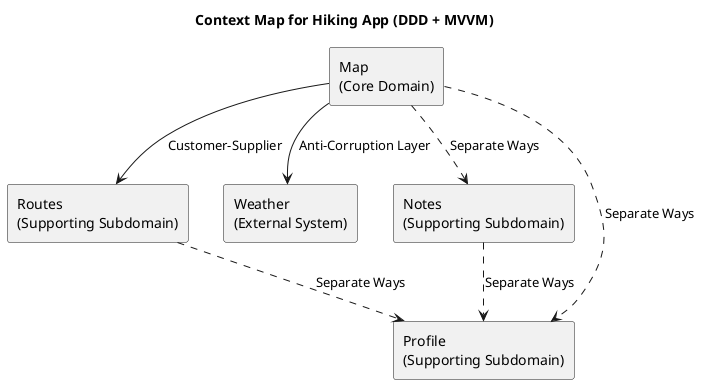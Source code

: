 @startuml ContextMap

title Context Map for Hiking App (DDD + MVVM)

' Определяем контексты и их принадлежность к поддоменам
rectangle "Map\n(Core Domain)" as Map
rectangle "Routes\n(Supporting Subdomain)" as Routes
rectangle "Weather\n(External System)" as Weather
rectangle "Notes\n(Supporting Subdomain)" as Notes
rectangle "Profile\n(Supporting Subdomain)" as Profile

' Связи между контекстами с указанием типа связи по DDD
Map --> Routes : Customer-Supplier
Map --> Weather : Anti-Corruption Layer
Map ..> Notes : Separate Ways
Map ..> Profile : Separate Ways
Notes ..> Profile : Separate Ways
Routes ..> Profile : Separate Ways

@enduml
